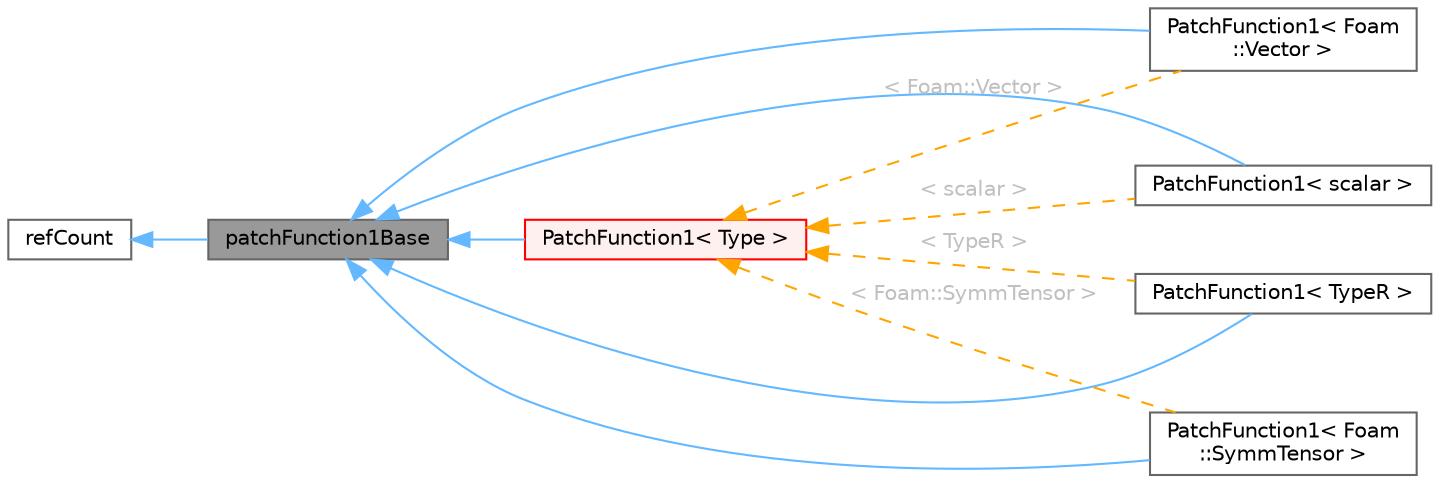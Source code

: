 digraph "patchFunction1Base"
{
 // LATEX_PDF_SIZE
  bgcolor="transparent";
  edge [fontname=Helvetica,fontsize=10,labelfontname=Helvetica,labelfontsize=10];
  node [fontname=Helvetica,fontsize=10,shape=box,height=0.2,width=0.4];
  rankdir="LR";
  Node1 [id="Node000001",label="patchFunction1Base",height=0.2,width=0.4,color="gray40", fillcolor="grey60", style="filled", fontcolor="black",tooltip="Top level data entry class for use in dictionaries. Provides a mechanism to specify a variable as a c..."];
  Node2 -> Node1 [id="edge1_Node000001_Node000002",dir="back",color="steelblue1",style="solid",tooltip=" "];
  Node2 [id="Node000002",label="refCount",height=0.2,width=0.4,color="gray40", fillcolor="white", style="filled",URL="$classFoam_1_1refCount.html",tooltip="Reference counter for various OpenFOAM components."];
  Node1 -> Node3 [id="edge2_Node000001_Node000003",dir="back",color="steelblue1",style="solid",tooltip=" "];
  Node3 [id="Node000003",label="PatchFunction1\< scalar \>",height=0.2,width=0.4,color="gray40", fillcolor="white", style="filled",URL="$classFoam_1_1PatchFunction1.html",tooltip=" "];
  Node1 -> Node4 [id="edge3_Node000001_Node000004",dir="back",color="steelblue1",style="solid",tooltip=" "];
  Node4 [id="Node000004",label="PatchFunction1\< Foam\l::Vector \>",height=0.2,width=0.4,color="gray40", fillcolor="white", style="filled",URL="$classFoam_1_1PatchFunction1.html",tooltip=" "];
  Node1 -> Node5 [id="edge4_Node000001_Node000005",dir="back",color="steelblue1",style="solid",tooltip=" "];
  Node5 [id="Node000005",label="PatchFunction1\< Foam\l::SymmTensor \>",height=0.2,width=0.4,color="gray40", fillcolor="white", style="filled",URL="$classFoam_1_1PatchFunction1.html",tooltip=" "];
  Node1 -> Node6 [id="edge5_Node000001_Node000006",dir="back",color="steelblue1",style="solid",tooltip=" "];
  Node6 [id="Node000006",label="PatchFunction1\< TypeR \>",height=0.2,width=0.4,color="gray40", fillcolor="white", style="filled",URL="$classFoam_1_1PatchFunction1.html",tooltip=" "];
  Node1 -> Node7 [id="edge6_Node000001_Node000007",dir="back",color="steelblue1",style="solid",tooltip=" "];
  Node7 [id="Node000007",label="PatchFunction1\< Type \>",height=0.2,width=0.4,color="red", fillcolor="#FFF0F0", style="filled",URL="$classFoam_1_1PatchFunction1.html",tooltip="Top level data entry class for use in dictionaries. Provides a mechanism to specify a variable as a c..."];
  Node7 -> Node3 [id="edge7_Node000007_Node000003",dir="back",color="orange",style="dashed",tooltip=" ",label=" \< scalar \>",fontcolor="grey" ];
  Node7 -> Node4 [id="edge8_Node000007_Node000004",dir="back",color="orange",style="dashed",tooltip=" ",label=" \< Foam::Vector \>",fontcolor="grey" ];
  Node7 -> Node5 [id="edge9_Node000007_Node000005",dir="back",color="orange",style="dashed",tooltip=" ",label=" \< Foam::SymmTensor \>",fontcolor="grey" ];
  Node7 -> Node6 [id="edge10_Node000007_Node000006",dir="back",color="orange",style="dashed",tooltip=" ",label=" \< TypeR \>",fontcolor="grey" ];
}
